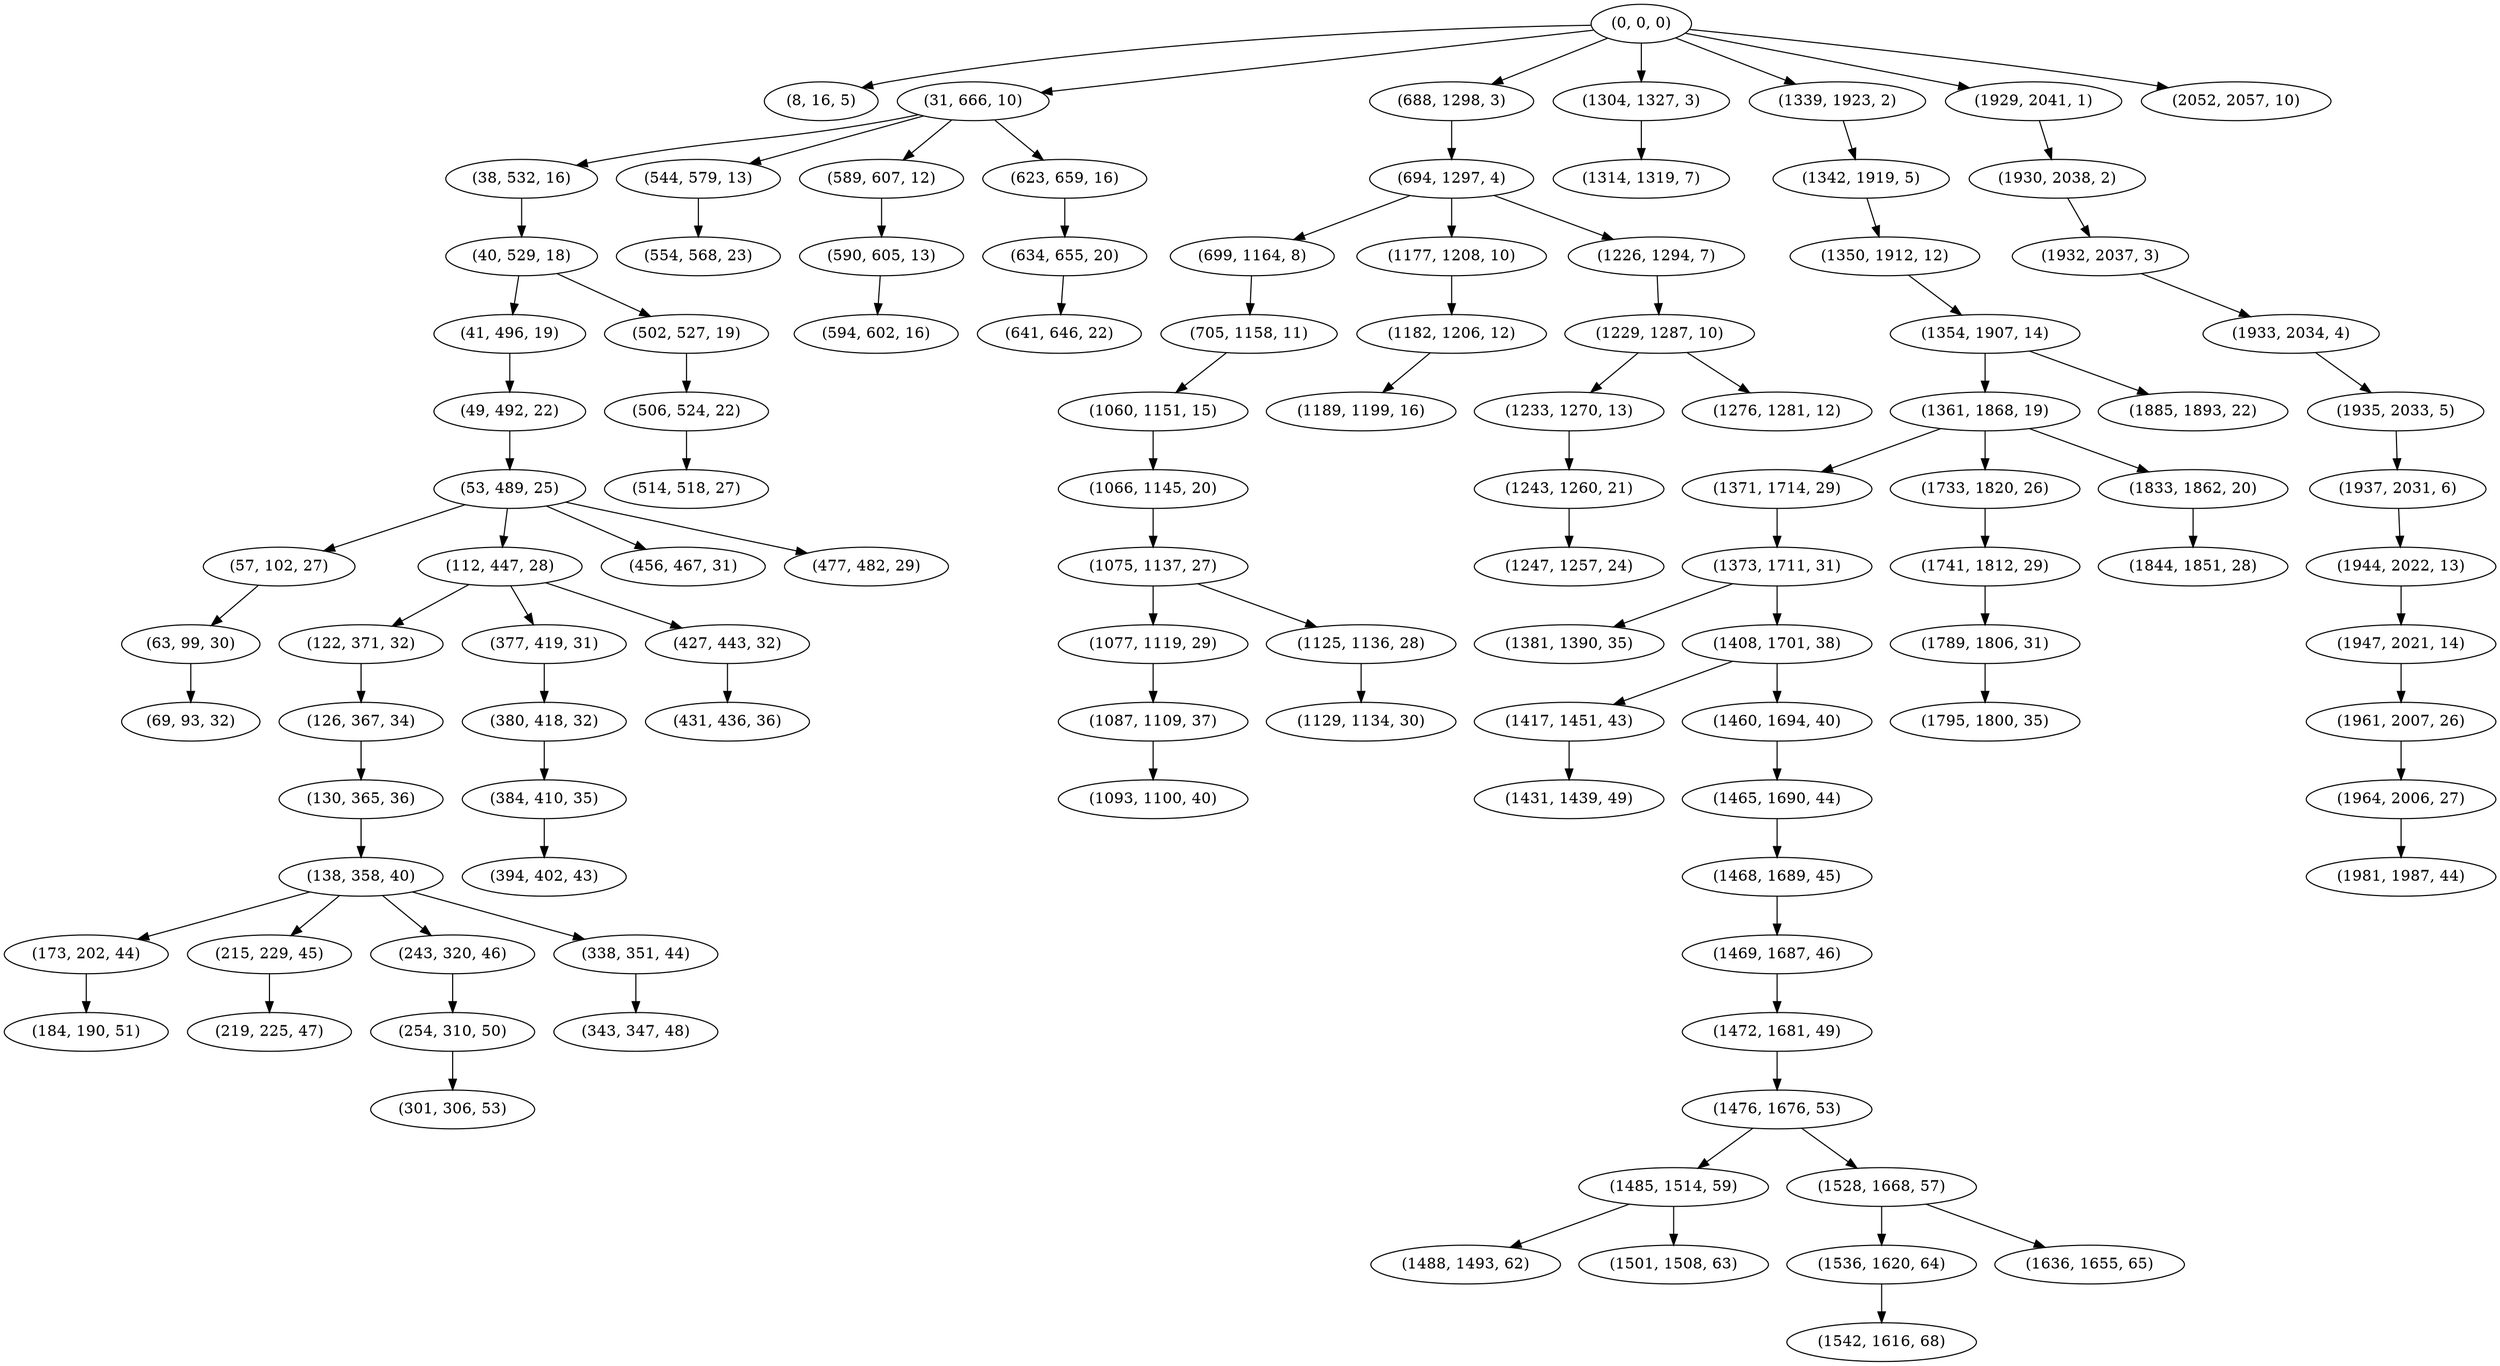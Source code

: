 digraph tree {
    "(0, 0, 0)";
    "(8, 16, 5)";
    "(31, 666, 10)";
    "(38, 532, 16)";
    "(40, 529, 18)";
    "(41, 496, 19)";
    "(49, 492, 22)";
    "(53, 489, 25)";
    "(57, 102, 27)";
    "(63, 99, 30)";
    "(69, 93, 32)";
    "(112, 447, 28)";
    "(122, 371, 32)";
    "(126, 367, 34)";
    "(130, 365, 36)";
    "(138, 358, 40)";
    "(173, 202, 44)";
    "(184, 190, 51)";
    "(215, 229, 45)";
    "(219, 225, 47)";
    "(243, 320, 46)";
    "(254, 310, 50)";
    "(301, 306, 53)";
    "(338, 351, 44)";
    "(343, 347, 48)";
    "(377, 419, 31)";
    "(380, 418, 32)";
    "(384, 410, 35)";
    "(394, 402, 43)";
    "(427, 443, 32)";
    "(431, 436, 36)";
    "(456, 467, 31)";
    "(477, 482, 29)";
    "(502, 527, 19)";
    "(506, 524, 22)";
    "(514, 518, 27)";
    "(544, 579, 13)";
    "(554, 568, 23)";
    "(589, 607, 12)";
    "(590, 605, 13)";
    "(594, 602, 16)";
    "(623, 659, 16)";
    "(634, 655, 20)";
    "(641, 646, 22)";
    "(688, 1298, 3)";
    "(694, 1297, 4)";
    "(699, 1164, 8)";
    "(705, 1158, 11)";
    "(1060, 1151, 15)";
    "(1066, 1145, 20)";
    "(1075, 1137, 27)";
    "(1077, 1119, 29)";
    "(1087, 1109, 37)";
    "(1093, 1100, 40)";
    "(1125, 1136, 28)";
    "(1129, 1134, 30)";
    "(1177, 1208, 10)";
    "(1182, 1206, 12)";
    "(1189, 1199, 16)";
    "(1226, 1294, 7)";
    "(1229, 1287, 10)";
    "(1233, 1270, 13)";
    "(1243, 1260, 21)";
    "(1247, 1257, 24)";
    "(1276, 1281, 12)";
    "(1304, 1327, 3)";
    "(1314, 1319, 7)";
    "(1339, 1923, 2)";
    "(1342, 1919, 5)";
    "(1350, 1912, 12)";
    "(1354, 1907, 14)";
    "(1361, 1868, 19)";
    "(1371, 1714, 29)";
    "(1373, 1711, 31)";
    "(1381, 1390, 35)";
    "(1408, 1701, 38)";
    "(1417, 1451, 43)";
    "(1431, 1439, 49)";
    "(1460, 1694, 40)";
    "(1465, 1690, 44)";
    "(1468, 1689, 45)";
    "(1469, 1687, 46)";
    "(1472, 1681, 49)";
    "(1476, 1676, 53)";
    "(1485, 1514, 59)";
    "(1488, 1493, 62)";
    "(1501, 1508, 63)";
    "(1528, 1668, 57)";
    "(1536, 1620, 64)";
    "(1542, 1616, 68)";
    "(1636, 1655, 65)";
    "(1733, 1820, 26)";
    "(1741, 1812, 29)";
    "(1789, 1806, 31)";
    "(1795, 1800, 35)";
    "(1833, 1862, 20)";
    "(1844, 1851, 28)";
    "(1885, 1893, 22)";
    "(1929, 2041, 1)";
    "(1930, 2038, 2)";
    "(1932, 2037, 3)";
    "(1933, 2034, 4)";
    "(1935, 2033, 5)";
    "(1937, 2031, 6)";
    "(1944, 2022, 13)";
    "(1947, 2021, 14)";
    "(1961, 2007, 26)";
    "(1964, 2006, 27)";
    "(1981, 1987, 44)";
    "(2052, 2057, 10)";
    "(0, 0, 0)" -> "(8, 16, 5)";
    "(0, 0, 0)" -> "(31, 666, 10)";
    "(0, 0, 0)" -> "(688, 1298, 3)";
    "(0, 0, 0)" -> "(1304, 1327, 3)";
    "(0, 0, 0)" -> "(1339, 1923, 2)";
    "(0, 0, 0)" -> "(1929, 2041, 1)";
    "(0, 0, 0)" -> "(2052, 2057, 10)";
    "(31, 666, 10)" -> "(38, 532, 16)";
    "(31, 666, 10)" -> "(544, 579, 13)";
    "(31, 666, 10)" -> "(589, 607, 12)";
    "(31, 666, 10)" -> "(623, 659, 16)";
    "(38, 532, 16)" -> "(40, 529, 18)";
    "(40, 529, 18)" -> "(41, 496, 19)";
    "(40, 529, 18)" -> "(502, 527, 19)";
    "(41, 496, 19)" -> "(49, 492, 22)";
    "(49, 492, 22)" -> "(53, 489, 25)";
    "(53, 489, 25)" -> "(57, 102, 27)";
    "(53, 489, 25)" -> "(112, 447, 28)";
    "(53, 489, 25)" -> "(456, 467, 31)";
    "(53, 489, 25)" -> "(477, 482, 29)";
    "(57, 102, 27)" -> "(63, 99, 30)";
    "(63, 99, 30)" -> "(69, 93, 32)";
    "(112, 447, 28)" -> "(122, 371, 32)";
    "(112, 447, 28)" -> "(377, 419, 31)";
    "(112, 447, 28)" -> "(427, 443, 32)";
    "(122, 371, 32)" -> "(126, 367, 34)";
    "(126, 367, 34)" -> "(130, 365, 36)";
    "(130, 365, 36)" -> "(138, 358, 40)";
    "(138, 358, 40)" -> "(173, 202, 44)";
    "(138, 358, 40)" -> "(215, 229, 45)";
    "(138, 358, 40)" -> "(243, 320, 46)";
    "(138, 358, 40)" -> "(338, 351, 44)";
    "(173, 202, 44)" -> "(184, 190, 51)";
    "(215, 229, 45)" -> "(219, 225, 47)";
    "(243, 320, 46)" -> "(254, 310, 50)";
    "(254, 310, 50)" -> "(301, 306, 53)";
    "(338, 351, 44)" -> "(343, 347, 48)";
    "(377, 419, 31)" -> "(380, 418, 32)";
    "(380, 418, 32)" -> "(384, 410, 35)";
    "(384, 410, 35)" -> "(394, 402, 43)";
    "(427, 443, 32)" -> "(431, 436, 36)";
    "(502, 527, 19)" -> "(506, 524, 22)";
    "(506, 524, 22)" -> "(514, 518, 27)";
    "(544, 579, 13)" -> "(554, 568, 23)";
    "(589, 607, 12)" -> "(590, 605, 13)";
    "(590, 605, 13)" -> "(594, 602, 16)";
    "(623, 659, 16)" -> "(634, 655, 20)";
    "(634, 655, 20)" -> "(641, 646, 22)";
    "(688, 1298, 3)" -> "(694, 1297, 4)";
    "(694, 1297, 4)" -> "(699, 1164, 8)";
    "(694, 1297, 4)" -> "(1177, 1208, 10)";
    "(694, 1297, 4)" -> "(1226, 1294, 7)";
    "(699, 1164, 8)" -> "(705, 1158, 11)";
    "(705, 1158, 11)" -> "(1060, 1151, 15)";
    "(1060, 1151, 15)" -> "(1066, 1145, 20)";
    "(1066, 1145, 20)" -> "(1075, 1137, 27)";
    "(1075, 1137, 27)" -> "(1077, 1119, 29)";
    "(1075, 1137, 27)" -> "(1125, 1136, 28)";
    "(1077, 1119, 29)" -> "(1087, 1109, 37)";
    "(1087, 1109, 37)" -> "(1093, 1100, 40)";
    "(1125, 1136, 28)" -> "(1129, 1134, 30)";
    "(1177, 1208, 10)" -> "(1182, 1206, 12)";
    "(1182, 1206, 12)" -> "(1189, 1199, 16)";
    "(1226, 1294, 7)" -> "(1229, 1287, 10)";
    "(1229, 1287, 10)" -> "(1233, 1270, 13)";
    "(1229, 1287, 10)" -> "(1276, 1281, 12)";
    "(1233, 1270, 13)" -> "(1243, 1260, 21)";
    "(1243, 1260, 21)" -> "(1247, 1257, 24)";
    "(1304, 1327, 3)" -> "(1314, 1319, 7)";
    "(1339, 1923, 2)" -> "(1342, 1919, 5)";
    "(1342, 1919, 5)" -> "(1350, 1912, 12)";
    "(1350, 1912, 12)" -> "(1354, 1907, 14)";
    "(1354, 1907, 14)" -> "(1361, 1868, 19)";
    "(1354, 1907, 14)" -> "(1885, 1893, 22)";
    "(1361, 1868, 19)" -> "(1371, 1714, 29)";
    "(1361, 1868, 19)" -> "(1733, 1820, 26)";
    "(1361, 1868, 19)" -> "(1833, 1862, 20)";
    "(1371, 1714, 29)" -> "(1373, 1711, 31)";
    "(1373, 1711, 31)" -> "(1381, 1390, 35)";
    "(1373, 1711, 31)" -> "(1408, 1701, 38)";
    "(1408, 1701, 38)" -> "(1417, 1451, 43)";
    "(1408, 1701, 38)" -> "(1460, 1694, 40)";
    "(1417, 1451, 43)" -> "(1431, 1439, 49)";
    "(1460, 1694, 40)" -> "(1465, 1690, 44)";
    "(1465, 1690, 44)" -> "(1468, 1689, 45)";
    "(1468, 1689, 45)" -> "(1469, 1687, 46)";
    "(1469, 1687, 46)" -> "(1472, 1681, 49)";
    "(1472, 1681, 49)" -> "(1476, 1676, 53)";
    "(1476, 1676, 53)" -> "(1485, 1514, 59)";
    "(1476, 1676, 53)" -> "(1528, 1668, 57)";
    "(1485, 1514, 59)" -> "(1488, 1493, 62)";
    "(1485, 1514, 59)" -> "(1501, 1508, 63)";
    "(1528, 1668, 57)" -> "(1536, 1620, 64)";
    "(1528, 1668, 57)" -> "(1636, 1655, 65)";
    "(1536, 1620, 64)" -> "(1542, 1616, 68)";
    "(1733, 1820, 26)" -> "(1741, 1812, 29)";
    "(1741, 1812, 29)" -> "(1789, 1806, 31)";
    "(1789, 1806, 31)" -> "(1795, 1800, 35)";
    "(1833, 1862, 20)" -> "(1844, 1851, 28)";
    "(1929, 2041, 1)" -> "(1930, 2038, 2)";
    "(1930, 2038, 2)" -> "(1932, 2037, 3)";
    "(1932, 2037, 3)" -> "(1933, 2034, 4)";
    "(1933, 2034, 4)" -> "(1935, 2033, 5)";
    "(1935, 2033, 5)" -> "(1937, 2031, 6)";
    "(1937, 2031, 6)" -> "(1944, 2022, 13)";
    "(1944, 2022, 13)" -> "(1947, 2021, 14)";
    "(1947, 2021, 14)" -> "(1961, 2007, 26)";
    "(1961, 2007, 26)" -> "(1964, 2006, 27)";
    "(1964, 2006, 27)" -> "(1981, 1987, 44)";
}
